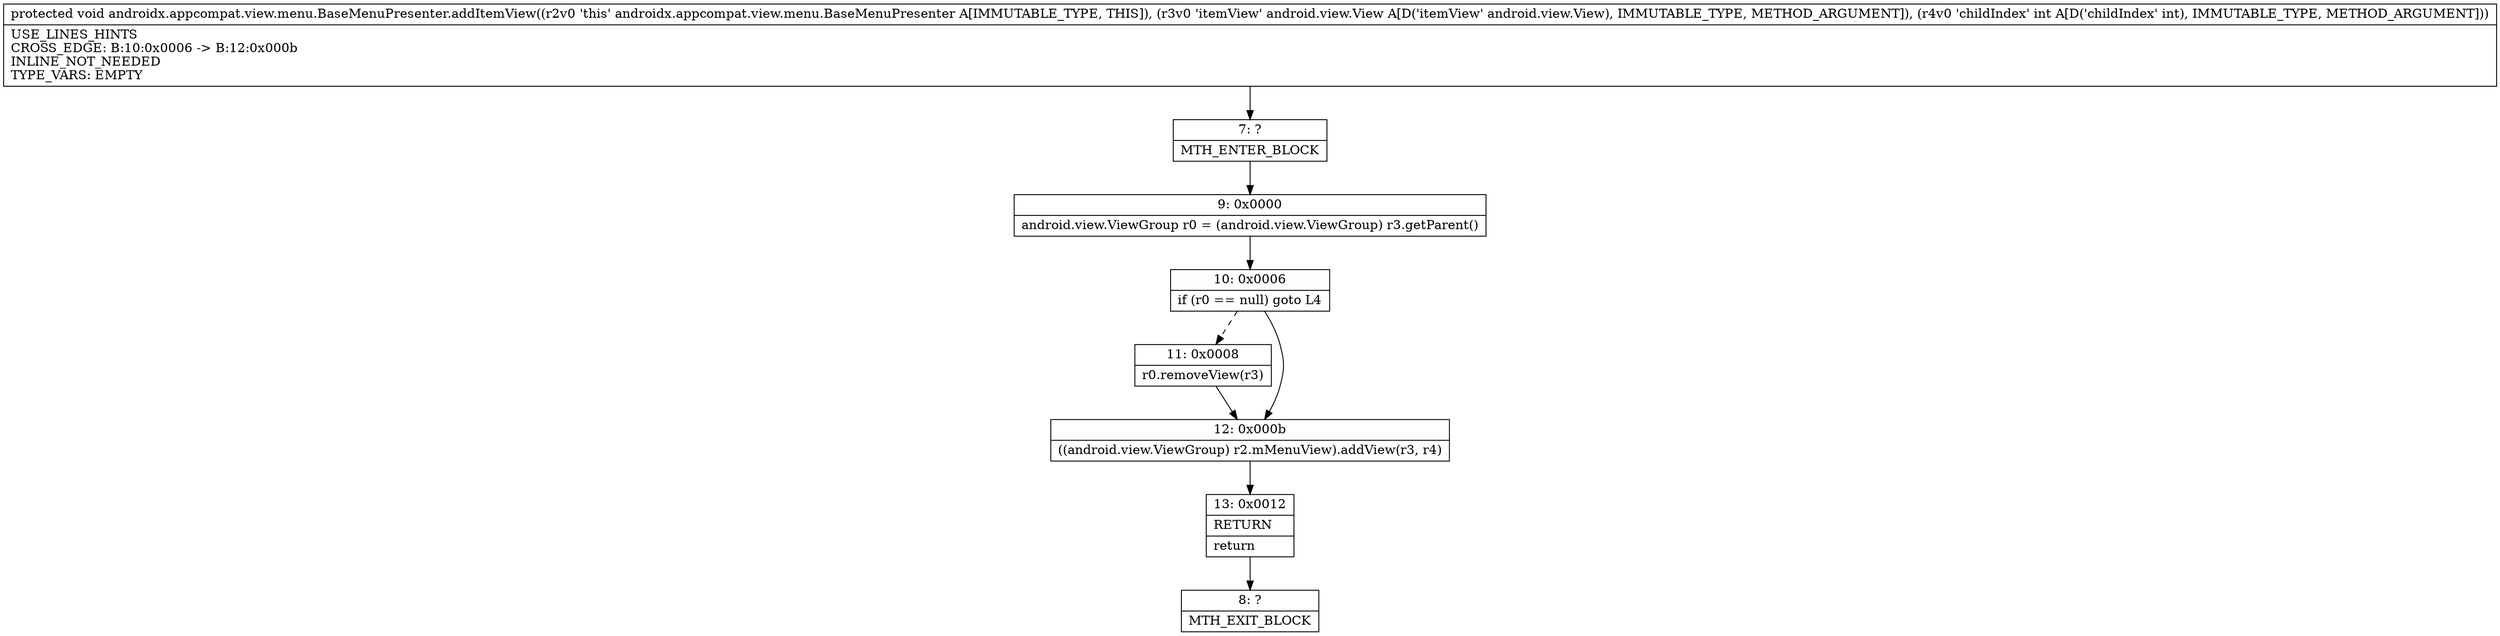 digraph "CFG forandroidx.appcompat.view.menu.BaseMenuPresenter.addItemView(Landroid\/view\/View;I)V" {
Node_7 [shape=record,label="{7\:\ ?|MTH_ENTER_BLOCK\l}"];
Node_9 [shape=record,label="{9\:\ 0x0000|android.view.ViewGroup r0 = (android.view.ViewGroup) r3.getParent()\l}"];
Node_10 [shape=record,label="{10\:\ 0x0006|if (r0 == null) goto L4\l}"];
Node_11 [shape=record,label="{11\:\ 0x0008|r0.removeView(r3)\l}"];
Node_12 [shape=record,label="{12\:\ 0x000b|((android.view.ViewGroup) r2.mMenuView).addView(r3, r4)\l}"];
Node_13 [shape=record,label="{13\:\ 0x0012|RETURN\l|return\l}"];
Node_8 [shape=record,label="{8\:\ ?|MTH_EXIT_BLOCK\l}"];
MethodNode[shape=record,label="{protected void androidx.appcompat.view.menu.BaseMenuPresenter.addItemView((r2v0 'this' androidx.appcompat.view.menu.BaseMenuPresenter A[IMMUTABLE_TYPE, THIS]), (r3v0 'itemView' android.view.View A[D('itemView' android.view.View), IMMUTABLE_TYPE, METHOD_ARGUMENT]), (r4v0 'childIndex' int A[D('childIndex' int), IMMUTABLE_TYPE, METHOD_ARGUMENT]))  | USE_LINES_HINTS\lCROSS_EDGE: B:10:0x0006 \-\> B:12:0x000b\lINLINE_NOT_NEEDED\lTYPE_VARS: EMPTY\l}"];
MethodNode -> Node_7;Node_7 -> Node_9;
Node_9 -> Node_10;
Node_10 -> Node_11[style=dashed];
Node_10 -> Node_12;
Node_11 -> Node_12;
Node_12 -> Node_13;
Node_13 -> Node_8;
}

